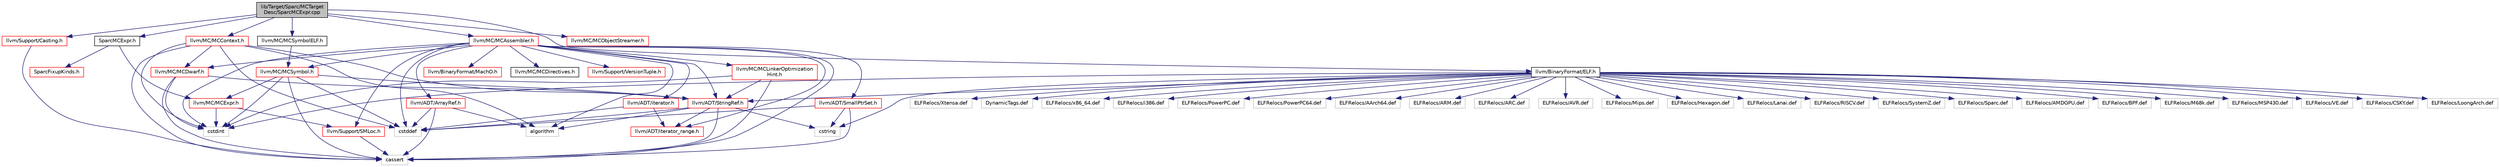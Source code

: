 digraph "lib/Target/Sparc/MCTargetDesc/SparcMCExpr.cpp"
{
 // LATEX_PDF_SIZE
  bgcolor="transparent";
  edge [fontname="Helvetica",fontsize="10",labelfontname="Helvetica",labelfontsize="10"];
  node [fontname="Helvetica",fontsize="10",shape=record];
  Node1 [label="lib/Target/Sparc/MCTarget\lDesc/SparcMCExpr.cpp",height=0.2,width=0.4,color="black", fillcolor="grey75", style="filled", fontcolor="black",tooltip=" "];
  Node1 -> Node2 [color="midnightblue",fontsize="10",style="solid",fontname="Helvetica"];
  Node2 [label="SparcMCExpr.h",height=0.2,width=0.4,color="black",URL="$SparcMCExpr_8h.html",tooltip=" "];
  Node2 -> Node3 [color="midnightblue",fontsize="10",style="solid",fontname="Helvetica"];
  Node3 [label="SparcFixupKinds.h",height=0.2,width=0.4,color="red",URL="$SparcFixupKinds_8h.html",tooltip=" "];
  Node2 -> Node17 [color="midnightblue",fontsize="10",style="solid",fontname="Helvetica"];
  Node17 [label="llvm/MC/MCExpr.h",height=0.2,width=0.4,color="red",URL="$MCExpr_8h.html",tooltip=" "];
  Node17 -> Node14 [color="midnightblue",fontsize="10",style="solid",fontname="Helvetica"];
  Node14 [label="llvm/Support/SMLoc.h",height=0.2,width=0.4,color="red",URL="$SMLoc_8h.html",tooltip=" "];
  Node14 -> Node15 [color="midnightblue",fontsize="10",style="solid",fontname="Helvetica"];
  Node15 [label="cassert",height=0.2,width=0.4,color="grey75",tooltip=" "];
  Node17 -> Node21 [color="midnightblue",fontsize="10",style="solid",fontname="Helvetica"];
  Node21 [label="cstdint",height=0.2,width=0.4,color="grey75",tooltip=" "];
  Node1 -> Node43 [color="midnightblue",fontsize="10",style="solid",fontname="Helvetica"];
  Node43 [label="llvm/BinaryFormat/ELF.h",height=0.2,width=0.4,color="black",URL="$BinaryFormat_2ELF_8h.html",tooltip=" "];
  Node43 -> Node44 [color="midnightblue",fontsize="10",style="solid",fontname="Helvetica"];
  Node44 [label="llvm/ADT/StringRef.h",height=0.2,width=0.4,color="red",URL="$StringRef_8h.html",tooltip=" "];
  Node44 -> Node47 [color="midnightblue",fontsize="10",style="solid",fontname="Helvetica"];
  Node47 [label="llvm/ADT/iterator_range.h",height=0.2,width=0.4,color="red",URL="$iterator__range_8h.html",tooltip=" "];
  Node44 -> Node39 [color="midnightblue",fontsize="10",style="solid",fontname="Helvetica"];
  Node39 [label="algorithm",height=0.2,width=0.4,color="grey75",tooltip=" "];
  Node44 -> Node15 [color="midnightblue",fontsize="10",style="solid",fontname="Helvetica"];
  Node44 -> Node20 [color="midnightblue",fontsize="10",style="solid",fontname="Helvetica"];
  Node20 [label="cstddef",height=0.2,width=0.4,color="grey75",tooltip=" "];
  Node44 -> Node32 [color="midnightblue",fontsize="10",style="solid",fontname="Helvetica"];
  Node32 [label="cstring",height=0.2,width=0.4,color="grey75",tooltip=" "];
  Node43 -> Node21 [color="midnightblue",fontsize="10",style="solid",fontname="Helvetica"];
  Node43 -> Node32 [color="midnightblue",fontsize="10",style="solid",fontname="Helvetica"];
  Node43 -> Node50 [color="midnightblue",fontsize="10",style="solid",fontname="Helvetica"];
  Node50 [label="ELFRelocs/x86_64.def",height=0.2,width=0.4,color="grey75",tooltip=" "];
  Node43 -> Node51 [color="midnightblue",fontsize="10",style="solid",fontname="Helvetica"];
  Node51 [label="ELFRelocs/i386.def",height=0.2,width=0.4,color="grey75",tooltip=" "];
  Node43 -> Node52 [color="midnightblue",fontsize="10",style="solid",fontname="Helvetica"];
  Node52 [label="ELFRelocs/PowerPC.def",height=0.2,width=0.4,color="grey75",tooltip=" "];
  Node43 -> Node53 [color="midnightblue",fontsize="10",style="solid",fontname="Helvetica"];
  Node53 [label="ELFRelocs/PowerPC64.def",height=0.2,width=0.4,color="grey75",tooltip=" "];
  Node43 -> Node54 [color="midnightblue",fontsize="10",style="solid",fontname="Helvetica"];
  Node54 [label="ELFRelocs/AArch64.def",height=0.2,width=0.4,color="grey75",tooltip=" "];
  Node43 -> Node55 [color="midnightblue",fontsize="10",style="solid",fontname="Helvetica"];
  Node55 [label="ELFRelocs/ARM.def",height=0.2,width=0.4,color="grey75",tooltip=" "];
  Node43 -> Node56 [color="midnightblue",fontsize="10",style="solid",fontname="Helvetica"];
  Node56 [label="ELFRelocs/ARC.def",height=0.2,width=0.4,color="grey75",tooltip=" "];
  Node43 -> Node57 [color="midnightblue",fontsize="10",style="solid",fontname="Helvetica"];
  Node57 [label="ELFRelocs/AVR.def",height=0.2,width=0.4,color="grey75",tooltip=" "];
  Node43 -> Node58 [color="midnightblue",fontsize="10",style="solid",fontname="Helvetica"];
  Node58 [label="ELFRelocs/Mips.def",height=0.2,width=0.4,color="grey75",tooltip=" "];
  Node43 -> Node59 [color="midnightblue",fontsize="10",style="solid",fontname="Helvetica"];
  Node59 [label="ELFRelocs/Hexagon.def",height=0.2,width=0.4,color="grey75",tooltip=" "];
  Node43 -> Node60 [color="midnightblue",fontsize="10",style="solid",fontname="Helvetica"];
  Node60 [label="ELFRelocs/Lanai.def",height=0.2,width=0.4,color="grey75",tooltip=" "];
  Node43 -> Node61 [color="midnightblue",fontsize="10",style="solid",fontname="Helvetica"];
  Node61 [label="ELFRelocs/RISCV.def",height=0.2,width=0.4,color="grey75",tooltip=" "];
  Node43 -> Node62 [color="midnightblue",fontsize="10",style="solid",fontname="Helvetica"];
  Node62 [label="ELFRelocs/SystemZ.def",height=0.2,width=0.4,color="grey75",tooltip=" "];
  Node43 -> Node63 [color="midnightblue",fontsize="10",style="solid",fontname="Helvetica"];
  Node63 [label="ELFRelocs/Sparc.def",height=0.2,width=0.4,color="grey75",tooltip=" "];
  Node43 -> Node64 [color="midnightblue",fontsize="10",style="solid",fontname="Helvetica"];
  Node64 [label="ELFRelocs/AMDGPU.def",height=0.2,width=0.4,color="grey75",tooltip=" "];
  Node43 -> Node65 [color="midnightblue",fontsize="10",style="solid",fontname="Helvetica"];
  Node65 [label="ELFRelocs/BPF.def",height=0.2,width=0.4,color="grey75",tooltip=" "];
  Node43 -> Node66 [color="midnightblue",fontsize="10",style="solid",fontname="Helvetica"];
  Node66 [label="ELFRelocs/M68k.def",height=0.2,width=0.4,color="grey75",tooltip=" "];
  Node43 -> Node67 [color="midnightblue",fontsize="10",style="solid",fontname="Helvetica"];
  Node67 [label="ELFRelocs/MSP430.def",height=0.2,width=0.4,color="grey75",tooltip=" "];
  Node43 -> Node68 [color="midnightblue",fontsize="10",style="solid",fontname="Helvetica"];
  Node68 [label="ELFRelocs/VE.def",height=0.2,width=0.4,color="grey75",tooltip=" "];
  Node43 -> Node69 [color="midnightblue",fontsize="10",style="solid",fontname="Helvetica"];
  Node69 [label="ELFRelocs/CSKY.def",height=0.2,width=0.4,color="grey75",tooltip=" "];
  Node43 -> Node70 [color="midnightblue",fontsize="10",style="solid",fontname="Helvetica"];
  Node70 [label="ELFRelocs/LoongArch.def",height=0.2,width=0.4,color="grey75",tooltip=" "];
  Node43 -> Node71 [color="midnightblue",fontsize="10",style="solid",fontname="Helvetica"];
  Node71 [label="ELFRelocs/Xtensa.def",height=0.2,width=0.4,color="grey75",tooltip=" "];
  Node43 -> Node72 [color="midnightblue",fontsize="10",style="solid",fontname="Helvetica"];
  Node72 [label="DynamicTags.def",height=0.2,width=0.4,color="grey75",tooltip=" "];
  Node1 -> Node73 [color="midnightblue",fontsize="10",style="solid",fontname="Helvetica"];
  Node73 [label="llvm/MC/MCAssembler.h",height=0.2,width=0.4,color="red",URL="$MCAssembler_8h.html",tooltip=" "];
  Node73 -> Node74 [color="midnightblue",fontsize="10",style="solid",fontname="Helvetica"];
  Node74 [label="llvm/ADT/ArrayRef.h",height=0.2,width=0.4,color="red",URL="$ArrayRef_8h.html",tooltip=" "];
  Node74 -> Node39 [color="midnightblue",fontsize="10",style="solid",fontname="Helvetica"];
  Node74 -> Node15 [color="midnightblue",fontsize="10",style="solid",fontname="Helvetica"];
  Node74 -> Node20 [color="midnightblue",fontsize="10",style="solid",fontname="Helvetica"];
  Node73 -> Node86 [color="midnightblue",fontsize="10",style="solid",fontname="Helvetica"];
  Node86 [label="llvm/ADT/SmallPtrSet.h",height=0.2,width=0.4,color="red",URL="$SmallPtrSet_8h.html",tooltip=" "];
  Node86 -> Node15 [color="midnightblue",fontsize="10",style="solid",fontname="Helvetica"];
  Node86 -> Node20 [color="midnightblue",fontsize="10",style="solid",fontname="Helvetica"];
  Node86 -> Node32 [color="midnightblue",fontsize="10",style="solid",fontname="Helvetica"];
  Node73 -> Node44 [color="midnightblue",fontsize="10",style="solid",fontname="Helvetica"];
  Node73 -> Node83 [color="midnightblue",fontsize="10",style="solid",fontname="Helvetica"];
  Node83 [label="llvm/ADT/iterator.h",height=0.2,width=0.4,color="red",URL="$iterator_8h.html",tooltip=" "];
  Node83 -> Node47 [color="midnightblue",fontsize="10",style="solid",fontname="Helvetica"];
  Node83 -> Node20 [color="midnightblue",fontsize="10",style="solid",fontname="Helvetica"];
  Node73 -> Node47 [color="midnightblue",fontsize="10",style="solid",fontname="Helvetica"];
  Node73 -> Node87 [color="midnightblue",fontsize="10",style="solid",fontname="Helvetica"];
  Node87 [label="llvm/BinaryFormat/MachO.h",height=0.2,width=0.4,color="red",URL="$BinaryFormat_2MachO_8h.html",tooltip=" "];
  Node73 -> Node103 [color="midnightblue",fontsize="10",style="solid",fontname="Helvetica"];
  Node103 [label="llvm/MC/MCDirectives.h",height=0.2,width=0.4,color="black",URL="$MCDirectives_8h.html",tooltip=" "];
  Node73 -> Node104 [color="midnightblue",fontsize="10",style="solid",fontname="Helvetica"];
  Node104 [label="llvm/MC/MCDwarf.h",height=0.2,width=0.4,color="red",URL="$MCDwarf_8h.html",tooltip=" "];
  Node104 -> Node44 [color="midnightblue",fontsize="10",style="solid",fontname="Helvetica"];
  Node104 -> Node15 [color="midnightblue",fontsize="10",style="solid",fontname="Helvetica"];
  Node104 -> Node21 [color="midnightblue",fontsize="10",style="solid",fontname="Helvetica"];
  Node73 -> Node117 [color="midnightblue",fontsize="10",style="solid",fontname="Helvetica"];
  Node117 [label="llvm/MC/MCLinkerOptimization\lHint.h",height=0.2,width=0.4,color="red",URL="$MCLinkerOptimizationHint_8h.html",tooltip=" "];
  Node117 -> Node44 [color="midnightblue",fontsize="10",style="solid",fontname="Helvetica"];
  Node117 -> Node15 [color="midnightblue",fontsize="10",style="solid",fontname="Helvetica"];
  Node117 -> Node21 [color="midnightblue",fontsize="10",style="solid",fontname="Helvetica"];
  Node73 -> Node119 [color="midnightblue",fontsize="10",style="solid",fontname="Helvetica"];
  Node119 [label="llvm/MC/MCSymbol.h",height=0.2,width=0.4,color="red",URL="$MCSymbol_8h.html",tooltip=" "];
  Node119 -> Node44 [color="midnightblue",fontsize="10",style="solid",fontname="Helvetica"];
  Node119 -> Node17 [color="midnightblue",fontsize="10",style="solid",fontname="Helvetica"];
  Node119 -> Node15 [color="midnightblue",fontsize="10",style="solid",fontname="Helvetica"];
  Node119 -> Node20 [color="midnightblue",fontsize="10",style="solid",fontname="Helvetica"];
  Node119 -> Node21 [color="midnightblue",fontsize="10",style="solid",fontname="Helvetica"];
  Node73 -> Node14 [color="midnightblue",fontsize="10",style="solid",fontname="Helvetica"];
  Node73 -> Node126 [color="midnightblue",fontsize="10",style="solid",fontname="Helvetica"];
  Node126 [label="llvm/Support/VersionTuple.h",height=0.2,width=0.4,color="red",URL="$VersionTuple_8h.html",tooltip=" "];
  Node73 -> Node39 [color="midnightblue",fontsize="10",style="solid",fontname="Helvetica"];
  Node73 -> Node15 [color="midnightblue",fontsize="10",style="solid",fontname="Helvetica"];
  Node73 -> Node20 [color="midnightblue",fontsize="10",style="solid",fontname="Helvetica"];
  Node73 -> Node21 [color="midnightblue",fontsize="10",style="solid",fontname="Helvetica"];
  Node1 -> Node127 [color="midnightblue",fontsize="10",style="solid",fontname="Helvetica"];
  Node127 [label="llvm/MC/MCContext.h",height=0.2,width=0.4,color="red",URL="$MCContext_8h.html",tooltip=" "];
  Node127 -> Node44 [color="midnightblue",fontsize="10",style="solid",fontname="Helvetica"];
  Node127 -> Node104 [color="midnightblue",fontsize="10",style="solid",fontname="Helvetica"];
  Node127 -> Node39 [color="midnightblue",fontsize="10",style="solid",fontname="Helvetica"];
  Node127 -> Node15 [color="midnightblue",fontsize="10",style="solid",fontname="Helvetica"];
  Node127 -> Node20 [color="midnightblue",fontsize="10",style="solid",fontname="Helvetica"];
  Node127 -> Node21 [color="midnightblue",fontsize="10",style="solid",fontname="Helvetica"];
  Node1 -> Node147 [color="midnightblue",fontsize="10",style="solid",fontname="Helvetica"];
  Node147 [label="llvm/MC/MCObjectStreamer.h",height=0.2,width=0.4,color="red",URL="$MCObjectStreamer_8h.html",tooltip=" "];
  Node1 -> Node156 [color="midnightblue",fontsize="10",style="solid",fontname="Helvetica"];
  Node156 [label="llvm/MC/MCSymbolELF.h",height=0.2,width=0.4,color="black",URL="$MCSymbolELF_8h.html",tooltip=" "];
  Node156 -> Node119 [color="midnightblue",fontsize="10",style="solid",fontname="Helvetica"];
  Node1 -> Node157 [color="midnightblue",fontsize="10",style="solid",fontname="Helvetica"];
  Node157 [label="llvm/Support/Casting.h",height=0.2,width=0.4,color="red",URL="$Casting_8h.html",tooltip=" "];
  Node157 -> Node15 [color="midnightblue",fontsize="10",style="solid",fontname="Helvetica"];
}
